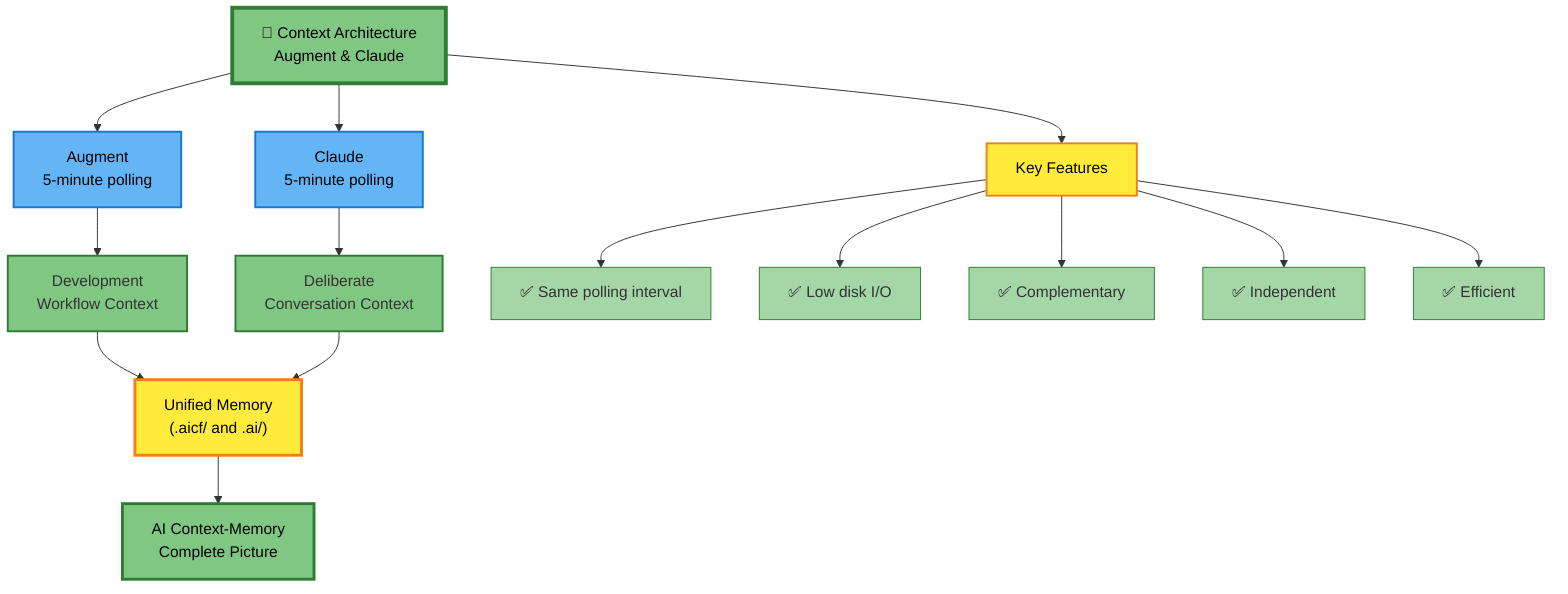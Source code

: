 graph TB
    A["🎯 Context Architecture<br/>Augment & Claude"]
    
    B["Augment<br/>5-minute polling"]
    C["Claude<br/>5-minute polling"]
    
    B1["Development<br/>Workflow Context"]
    C1["Deliberate<br/>Conversation Context"]
    
    D["Unified Memory<br/>(.aicf/ and .ai/)"]
    
    E["AI Context-Memory<br/>Complete Picture"]
    
    F["Key Features"]
    F1["✅ Same polling interval"]
    F2["✅ Low disk I/O"]
    F3["✅ Complementary"]
    F4["✅ Independent"]
    F5["✅ Efficient"]
    
    A --> B
    A --> C
    
    B --> B1
    C --> C1
    
    B1 --> D
    C1 --> D
    
    D --> E
    
    A --> F
    F --> F1
    F --> F2
    F --> F3
    F --> F4
    F --> F5
    
    style A fill:#81c784,stroke:#2e7d32,stroke-width:4px,color:#000
    style B fill:#64b5f6,stroke:#1976d2,stroke-width:2px,color:#000
    style C fill:#64b5f6,stroke:#1976d2,stroke-width:2px,color:#000
    style B1 fill:#81c784,stroke:#2e7d32,stroke-width:2px
    style C1 fill:#81c784,stroke:#2e7d32,stroke-width:2px
    style D fill:#ffeb3b,stroke:#f57f17,stroke-width:3px,color:#000
    style E fill:#81c784,stroke:#2e7d32,stroke-width:3px,color:#000
    style F fill:#ffeb3b,stroke:#f57f17,stroke-width:2px,color:#000
    style F1 fill:#a5d6a7,stroke:#2e7d32
    style F2 fill:#a5d6a7,stroke:#2e7d32
    style F3 fill:#a5d6a7,stroke:#2e7d32
    style F4 fill:#a5d6a7,stroke:#2e7d32
    style F5 fill:#a5d6a7,stroke:#2e7d32